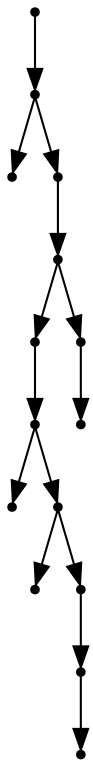 digraph {
  14 [shape=point];
  13 [shape=point];
  0 [shape=point];
  12 [shape=point];
  11 [shape=point];
  8 [shape=point];
  7 [shape=point];
  1 [shape=point];
  6 [shape=point];
  2 [shape=point];
  5 [shape=point];
  4 [shape=point];
  3 [shape=point];
  10 [shape=point];
  9 [shape=point];
14 -> 13;
13 -> 0;
13 -> 12;
12 -> 11;
11 -> 8;
8 -> 7;
7 -> 1;
7 -> 6;
6 -> 2;
6 -> 5;
5 -> 4;
4 -> 3;
11 -> 10;
10 -> 9;
}
